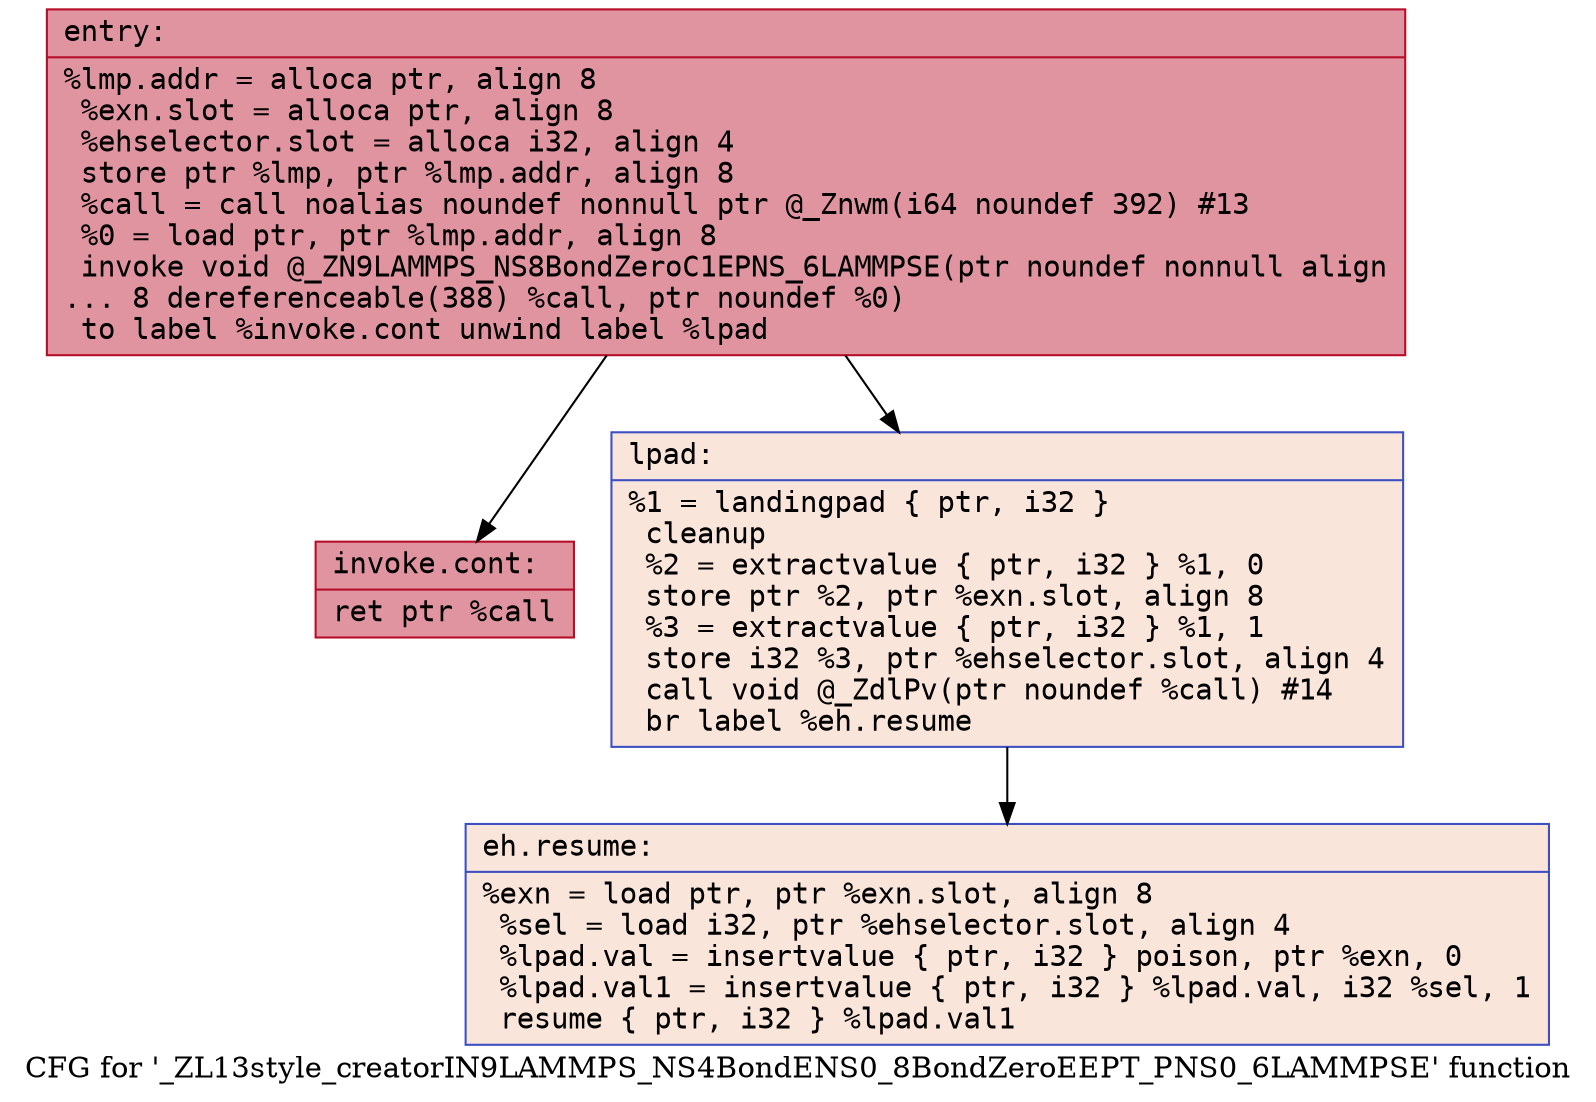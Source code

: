 digraph "CFG for '_ZL13style_creatorIN9LAMMPS_NS4BondENS0_8BondZeroEEPT_PNS0_6LAMMPSE' function" {
	label="CFG for '_ZL13style_creatorIN9LAMMPS_NS4BondENS0_8BondZeroEEPT_PNS0_6LAMMPSE' function";

	Node0x563a5e00c800 [shape=record,color="#b70d28ff", style=filled, fillcolor="#b70d2870" fontname="Courier",label="{entry:\l|  %lmp.addr = alloca ptr, align 8\l  %exn.slot = alloca ptr, align 8\l  %ehselector.slot = alloca i32, align 4\l  store ptr %lmp, ptr %lmp.addr, align 8\l  %call = call noalias noundef nonnull ptr @_Znwm(i64 noundef 392) #13\l  %0 = load ptr, ptr %lmp.addr, align 8\l  invoke void @_ZN9LAMMPS_NS8BondZeroC1EPNS_6LAMMPSE(ptr noundef nonnull align\l... 8 dereferenceable(388) %call, ptr noundef %0)\l          to label %invoke.cont unwind label %lpad\l}"];
	Node0x563a5e00c800 -> Node0x563a5e00cf30[tooltip="entry -> invoke.cont\nProbability 100.00%" ];
	Node0x563a5e00c800 -> Node0x563a5e00d010[tooltip="entry -> lpad\nProbability 0.00%" ];
	Node0x563a5e00cf30 [shape=record,color="#b70d28ff", style=filled, fillcolor="#b70d2870" fontname="Courier",label="{invoke.cont:\l|  ret ptr %call\l}"];
	Node0x563a5e00d010 [shape=record,color="#3d50c3ff", style=filled, fillcolor="#f4c5ad70" fontname="Courier",label="{lpad:\l|  %1 = landingpad \{ ptr, i32 \}\l          cleanup\l  %2 = extractvalue \{ ptr, i32 \} %1, 0\l  store ptr %2, ptr %exn.slot, align 8\l  %3 = extractvalue \{ ptr, i32 \} %1, 1\l  store i32 %3, ptr %ehselector.slot, align 4\l  call void @_ZdlPv(ptr noundef %call) #14\l  br label %eh.resume\l}"];
	Node0x563a5e00d010 -> Node0x563a5e00d760[tooltip="lpad -> eh.resume\nProbability 100.00%" ];
	Node0x563a5e00d760 [shape=record,color="#3d50c3ff", style=filled, fillcolor="#f4c5ad70" fontname="Courier",label="{eh.resume:\l|  %exn = load ptr, ptr %exn.slot, align 8\l  %sel = load i32, ptr %ehselector.slot, align 4\l  %lpad.val = insertvalue \{ ptr, i32 \} poison, ptr %exn, 0\l  %lpad.val1 = insertvalue \{ ptr, i32 \} %lpad.val, i32 %sel, 1\l  resume \{ ptr, i32 \} %lpad.val1\l}"];
}
